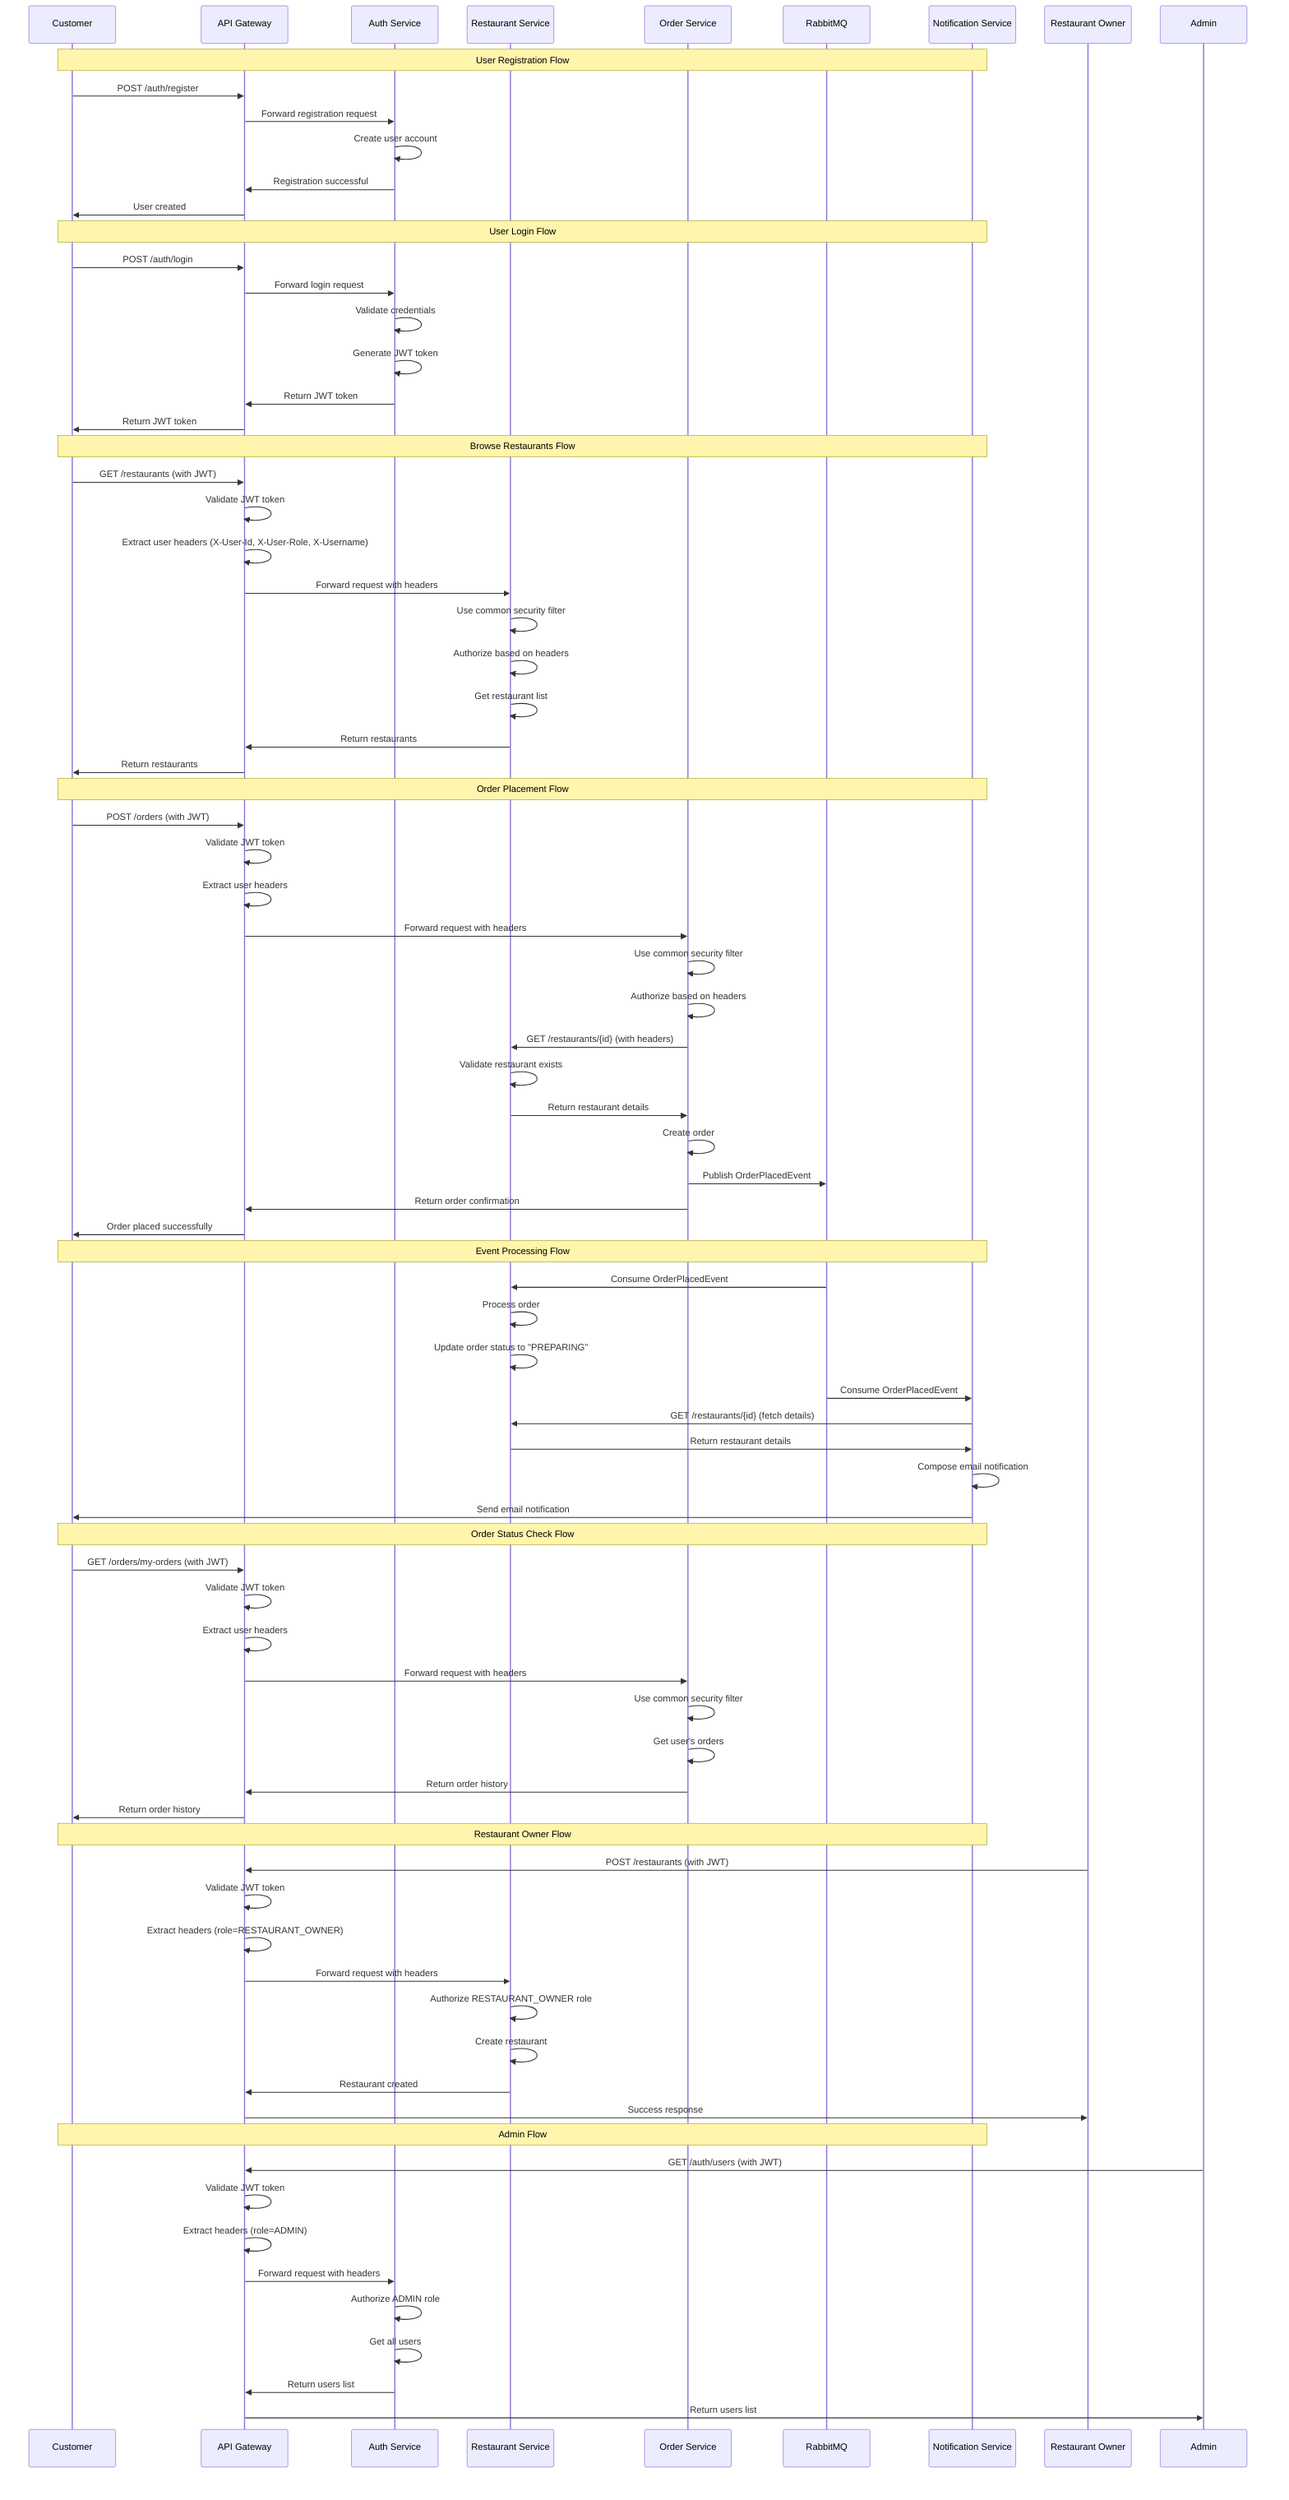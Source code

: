 sequenceDiagram
    participant C as Customer
    participant G as API Gateway
    participant A as Auth Service
    participant R as Restaurant Service
    participant O as Order Service
    participant RMQ as RabbitMQ
    participant N as Notification Service

    Note over C,N: User Registration Flow
    C->>G: POST /auth/register
    G->>A: Forward registration request
    A->>A: Create user account
    A->>G: Registration successful
    G->>C: User created

    Note over C,N: User Login Flow
    C->>G: POST /auth/login
    G->>A: Forward login request
    A->>A: Validate credentials
    A->>A: Generate JWT token
    A->>G: Return JWT token
    G->>C: Return JWT token

    Note over C,N: Browse Restaurants Flow
    C->>G: GET /restaurants (with JWT)
    G->>G: Validate JWT token
    G->>G: Extract user headers (X-User-Id, X-User-Role, X-Username)
    G->>R: Forward request with headers
    R->>R: Use common security filter
    R->>R: Authorize based on headers
    R->>R: Get restaurant list
    R->>G: Return restaurants
    G->>C: Return restaurants

    Note over C,N: Order Placement Flow
    C->>G: POST /orders (with JWT)
    G->>G: Validate JWT token
    G->>G: Extract user headers
    G->>O: Forward request with headers
    O->>O: Use common security filter
    O->>O: Authorize based on headers
    O->>R: GET /restaurants/{id} (with headers)
    R->>R: Validate restaurant exists
    R->>O: Return restaurant details
    O->>O: Create order
    O->>RMQ: Publish OrderPlacedEvent
    O->>G: Return order confirmation
    G->>C: Order placed successfully

    Note over C,N: Event Processing Flow
    RMQ->>R: Consume OrderPlacedEvent
    R->>R: Process order
    R->>R: Update order status to "PREPARING"
    
    RMQ->>N: Consume OrderPlacedEvent
    N->>R: GET /restaurants/{id} (fetch details)
    R->>N: Return restaurant details
    N->>N: Compose email notification
    N->>C: Send email notification

    Note over C,N: Order Status Check Flow
    C->>G: GET /orders/my-orders (with JWT)
    G->>G: Validate JWT token
    G->>G: Extract user headers
    G->>O: Forward request with headers
    O->>O: Use common security filter
    O->>O: Get user's orders
    O->>G: Return order history
    G->>C: Return order history

    Note over C,N: Restaurant Owner Flow
    participant RO as Restaurant Owner
    RO->>G: POST /restaurants (with JWT)
    G->>G: Validate JWT token
    G->>G: Extract headers (role=RESTAURANT_OWNER)
    G->>R: Forward request with headers
    R->>R: Authorize RESTAURANT_OWNER role
    R->>R: Create restaurant
    R->>G: Restaurant created
    G->>RO: Success response

    Note over C,N: Admin Flow
    participant AD as Admin
    AD->>G: GET /auth/users (with JWT)
    G->>G: Validate JWT token
    G->>G: Extract headers (role=ADMIN)
    G->>A: Forward request with headers
    A->>A: Authorize ADMIN role
    A->>A: Get all users
    A->>G: Return users list
    G->>AD: Return users list